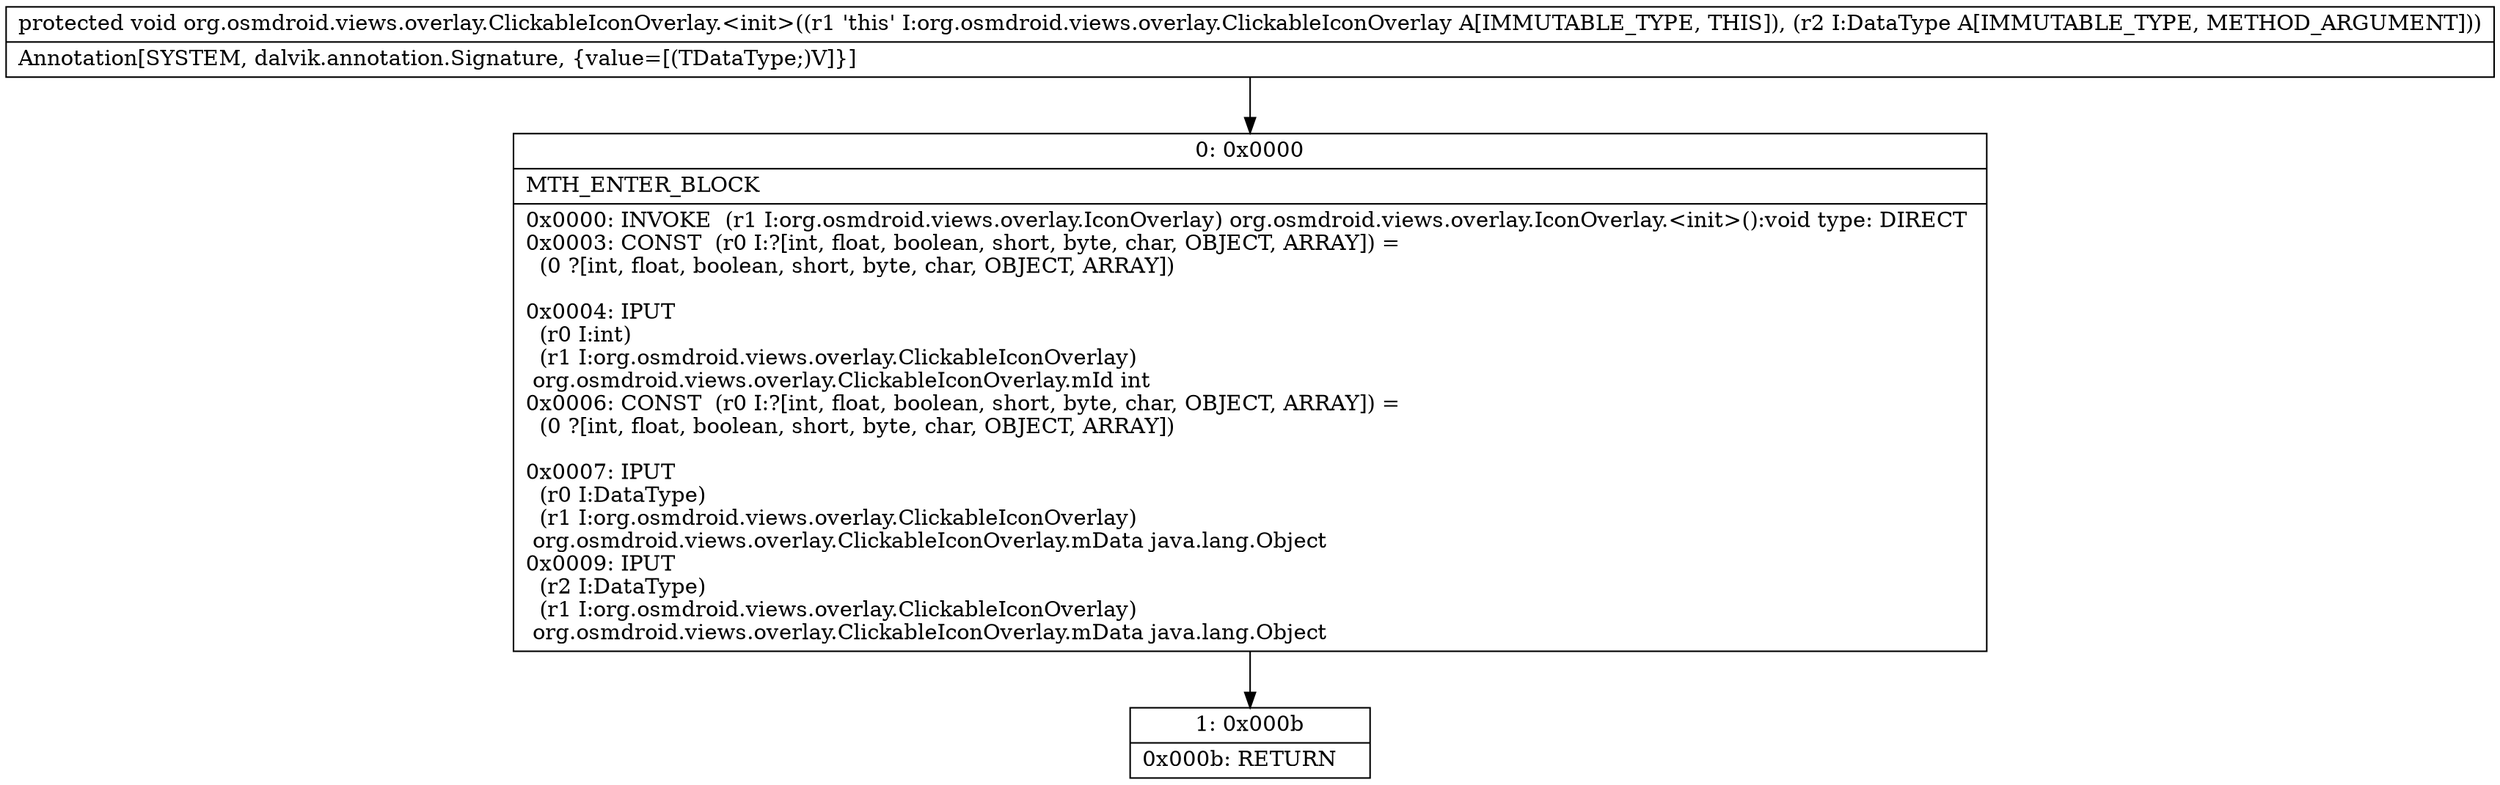digraph "CFG fororg.osmdroid.views.overlay.ClickableIconOverlay.\<init\>(Ljava\/lang\/Object;)V" {
Node_0 [shape=record,label="{0\:\ 0x0000|MTH_ENTER_BLOCK\l|0x0000: INVOKE  (r1 I:org.osmdroid.views.overlay.IconOverlay) org.osmdroid.views.overlay.IconOverlay.\<init\>():void type: DIRECT \l0x0003: CONST  (r0 I:?[int, float, boolean, short, byte, char, OBJECT, ARRAY]) = \l  (0 ?[int, float, boolean, short, byte, char, OBJECT, ARRAY])\l \l0x0004: IPUT  \l  (r0 I:int)\l  (r1 I:org.osmdroid.views.overlay.ClickableIconOverlay)\l org.osmdroid.views.overlay.ClickableIconOverlay.mId int \l0x0006: CONST  (r0 I:?[int, float, boolean, short, byte, char, OBJECT, ARRAY]) = \l  (0 ?[int, float, boolean, short, byte, char, OBJECT, ARRAY])\l \l0x0007: IPUT  \l  (r0 I:DataType)\l  (r1 I:org.osmdroid.views.overlay.ClickableIconOverlay)\l org.osmdroid.views.overlay.ClickableIconOverlay.mData java.lang.Object \l0x0009: IPUT  \l  (r2 I:DataType)\l  (r1 I:org.osmdroid.views.overlay.ClickableIconOverlay)\l org.osmdroid.views.overlay.ClickableIconOverlay.mData java.lang.Object \l}"];
Node_1 [shape=record,label="{1\:\ 0x000b|0x000b: RETURN   \l}"];
MethodNode[shape=record,label="{protected void org.osmdroid.views.overlay.ClickableIconOverlay.\<init\>((r1 'this' I:org.osmdroid.views.overlay.ClickableIconOverlay A[IMMUTABLE_TYPE, THIS]), (r2 I:DataType A[IMMUTABLE_TYPE, METHOD_ARGUMENT]))  | Annotation[SYSTEM, dalvik.annotation.Signature, \{value=[(TDataType;)V]\}]\l}"];
MethodNode -> Node_0;
Node_0 -> Node_1;
}

